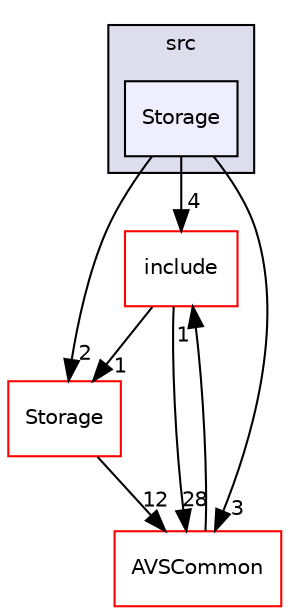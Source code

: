 digraph "/home/ANT.AMAZON.COM/womw/workplace/1.19_release/doxy/avs-device-sdk/CapabilityAgents/Alerts/src/Storage" {
  compound=true
  node [ fontsize="10", fontname="Helvetica"];
  edge [ labelfontsize="10", labelfontname="Helvetica"];
  subgraph clusterdir_88b1bb53c337da1d62e70e0c33265813 {
    graph [ bgcolor="#ddddee", pencolor="black", label="src" fontname="Helvetica", fontsize="10", URL="dir_88b1bb53c337da1d62e70e0c33265813.html"]
  dir_ee85d98d768fa30ad1be25f081f26a32 [shape=box, label="Storage", style="filled", fillcolor="#eeeeff", pencolor="black", URL="dir_ee85d98d768fa30ad1be25f081f26a32.html"];
  }
  dir_32ca2b1be26df65d1a152938de056228 [shape=box label="include" fillcolor="white" style="filled" color="red" URL="dir_32ca2b1be26df65d1a152938de056228.html"];
  dir_d29c5f5a2915d6c5388c9daae4f109c7 [shape=box label="Storage" fillcolor="white" style="filled" color="red" URL="dir_d29c5f5a2915d6c5388c9daae4f109c7.html"];
  dir_13e65effb2bde530b17b3d5eefcd0266 [shape=box label="AVSCommon" fillcolor="white" style="filled" color="red" URL="dir_13e65effb2bde530b17b3d5eefcd0266.html"];
  dir_ee85d98d768fa30ad1be25f081f26a32->dir_32ca2b1be26df65d1a152938de056228 [headlabel="4", labeldistance=1.5 headhref="dir_000178_000120.html"];
  dir_ee85d98d768fa30ad1be25f081f26a32->dir_d29c5f5a2915d6c5388c9daae4f109c7 [headlabel="2", labeldistance=1.5 headhref="dir_000178_000394.html"];
  dir_ee85d98d768fa30ad1be25f081f26a32->dir_13e65effb2bde530b17b3d5eefcd0266 [headlabel="3", labeldistance=1.5 headhref="dir_000178_000017.html"];
  dir_32ca2b1be26df65d1a152938de056228->dir_d29c5f5a2915d6c5388c9daae4f109c7 [headlabel="1", labeldistance=1.5 headhref="dir_000120_000394.html"];
  dir_32ca2b1be26df65d1a152938de056228->dir_13e65effb2bde530b17b3d5eefcd0266 [headlabel="28", labeldistance=1.5 headhref="dir_000120_000017.html"];
  dir_d29c5f5a2915d6c5388c9daae4f109c7->dir_13e65effb2bde530b17b3d5eefcd0266 [headlabel="12", labeldistance=1.5 headhref="dir_000394_000017.html"];
  dir_13e65effb2bde530b17b3d5eefcd0266->dir_32ca2b1be26df65d1a152938de056228 [headlabel="1", labeldistance=1.5 headhref="dir_000017_000120.html"];
}
